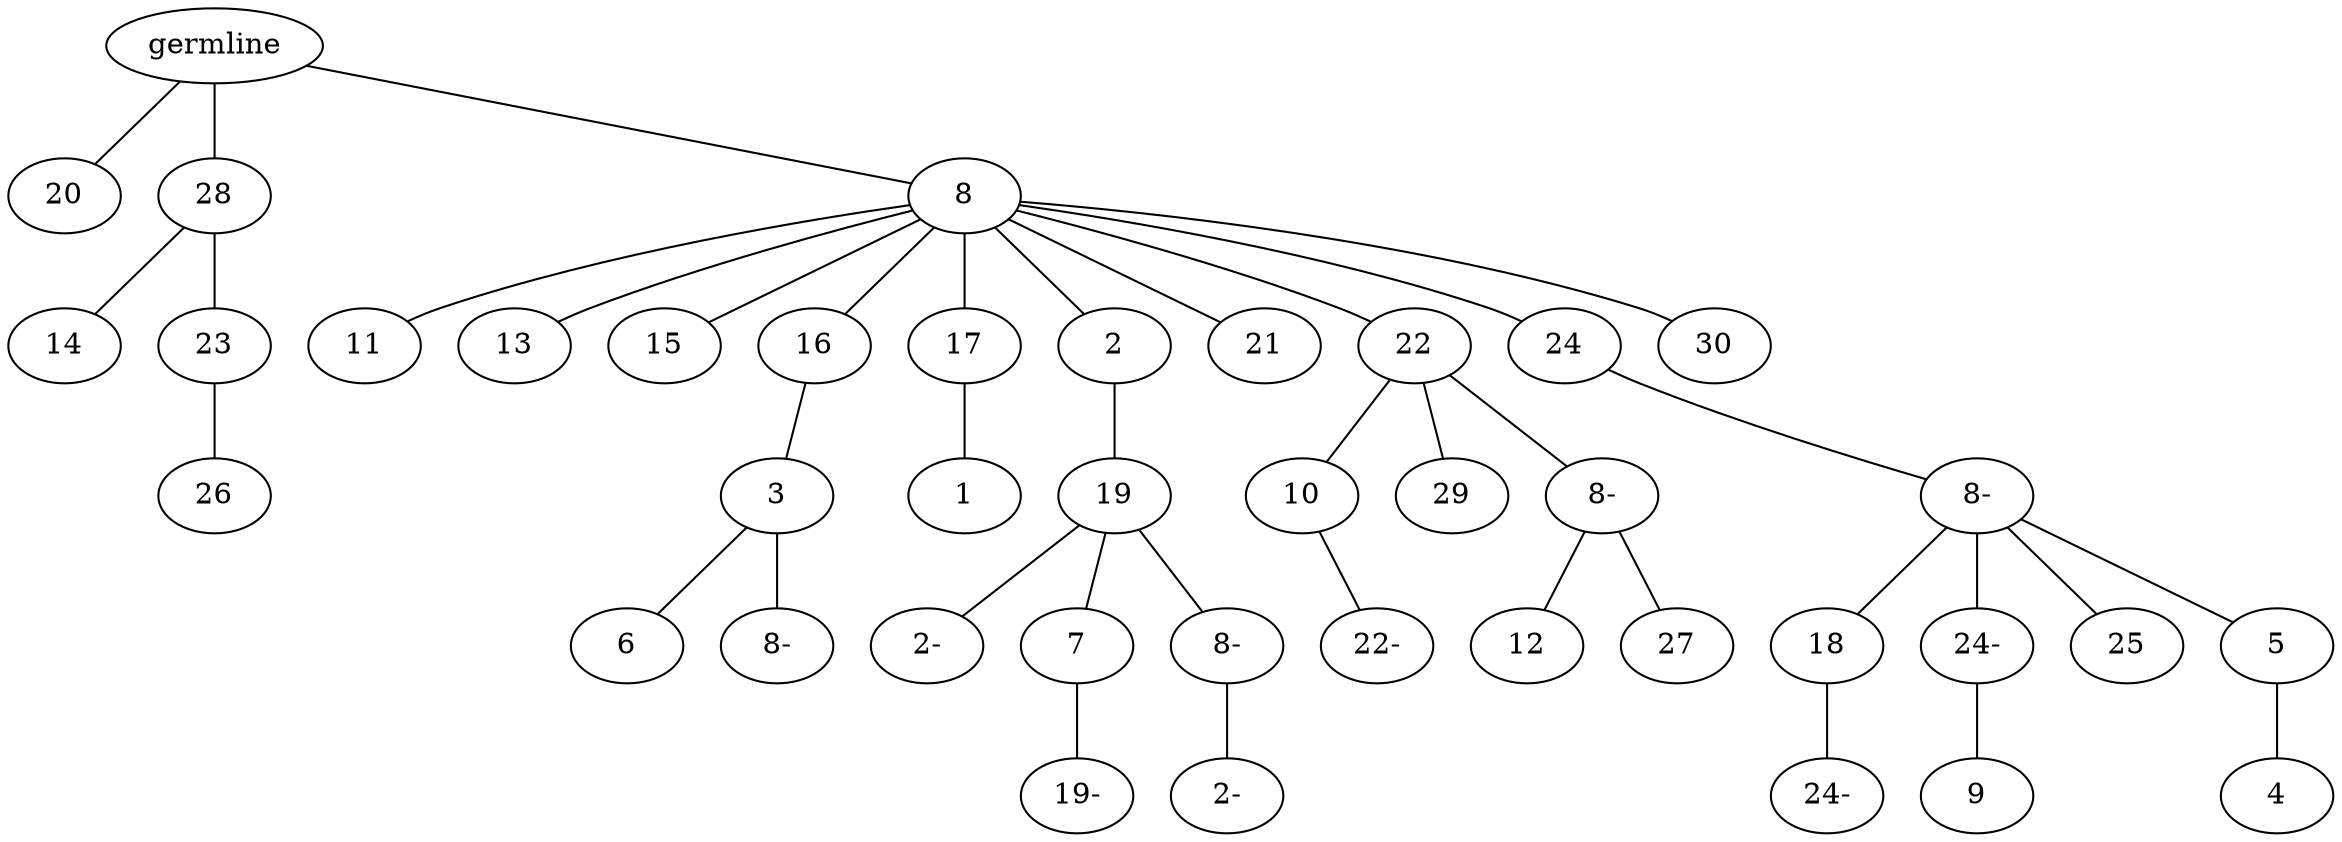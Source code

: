 graph tree {
    "140322302483952" [label="germline"];
    "140322302521552" [label="20"];
    "140322302523040" [label="28"];
    "140322302523328" [label="14"];
    "140322302523856" [label="23"];
    "140322302522992" [label="26"];
    "140322302522752" [label="8"];
    "140322302524336" [label="11"];
    "140322302525104" [label="13"];
    "140322302525392" [label="15"];
    "140322302522848" [label="16"];
    "140322302524864" [label="3"];
    "140322302558800" [label="6"];
    "140322302483328" [label="8-"];
    "140322302522032" [label="17"];
    "140322302559328" [label="1"];
    "140322302522560" [label="2"];
    "140322302560528" [label="19"];
    "140322302561776" [label="2-"];
    "140322302560144" [label="7"];
    "140322302560192" [label="19-"];
    "140322302558992" [label="8-"];
    "140322302559856" [label="2-"];
    "140322302560816" [label="21"];
    "140322302559568" [label="22"];
    "140322302559184" [label="10"];
    "140322302566656" [label="22-"];
    "140322302560864" [label="29"];
    "140322302566464" [label="8-"];
    "140322302567856" [label="12"];
    "140322302566896" [label="27"];
    "140322302559088" [label="24"];
    "140322302569536" [label="8-"];
    "140322302570448" [label="18"];
    "140322302567040" [label="24-"];
    "140322302570208" [label="24-"];
    "140322302566704" [label="9"];
    "140322302569104" [label="25"];
    "140322302569488" [label="5"];
    "140322302567760" [label="4"];
    "140322302569296" [label="30"];
    "140322302483952" -- "140322302521552";
    "140322302483952" -- "140322302523040";
    "140322302483952" -- "140322302522752";
    "140322302523040" -- "140322302523328";
    "140322302523040" -- "140322302523856";
    "140322302523856" -- "140322302522992";
    "140322302522752" -- "140322302524336";
    "140322302522752" -- "140322302525104";
    "140322302522752" -- "140322302525392";
    "140322302522752" -- "140322302522848";
    "140322302522752" -- "140322302522032";
    "140322302522752" -- "140322302522560";
    "140322302522752" -- "140322302560816";
    "140322302522752" -- "140322302559568";
    "140322302522752" -- "140322302559088";
    "140322302522752" -- "140322302569296";
    "140322302522848" -- "140322302524864";
    "140322302524864" -- "140322302558800";
    "140322302524864" -- "140322302483328";
    "140322302522032" -- "140322302559328";
    "140322302522560" -- "140322302560528";
    "140322302560528" -- "140322302561776";
    "140322302560528" -- "140322302560144";
    "140322302560528" -- "140322302558992";
    "140322302560144" -- "140322302560192";
    "140322302558992" -- "140322302559856";
    "140322302559568" -- "140322302559184";
    "140322302559568" -- "140322302560864";
    "140322302559568" -- "140322302566464";
    "140322302559184" -- "140322302566656";
    "140322302566464" -- "140322302567856";
    "140322302566464" -- "140322302566896";
    "140322302559088" -- "140322302569536";
    "140322302569536" -- "140322302570448";
    "140322302569536" -- "140322302570208";
    "140322302569536" -- "140322302569104";
    "140322302569536" -- "140322302569488";
    "140322302570448" -- "140322302567040";
    "140322302570208" -- "140322302566704";
    "140322302569488" -- "140322302567760";
}
